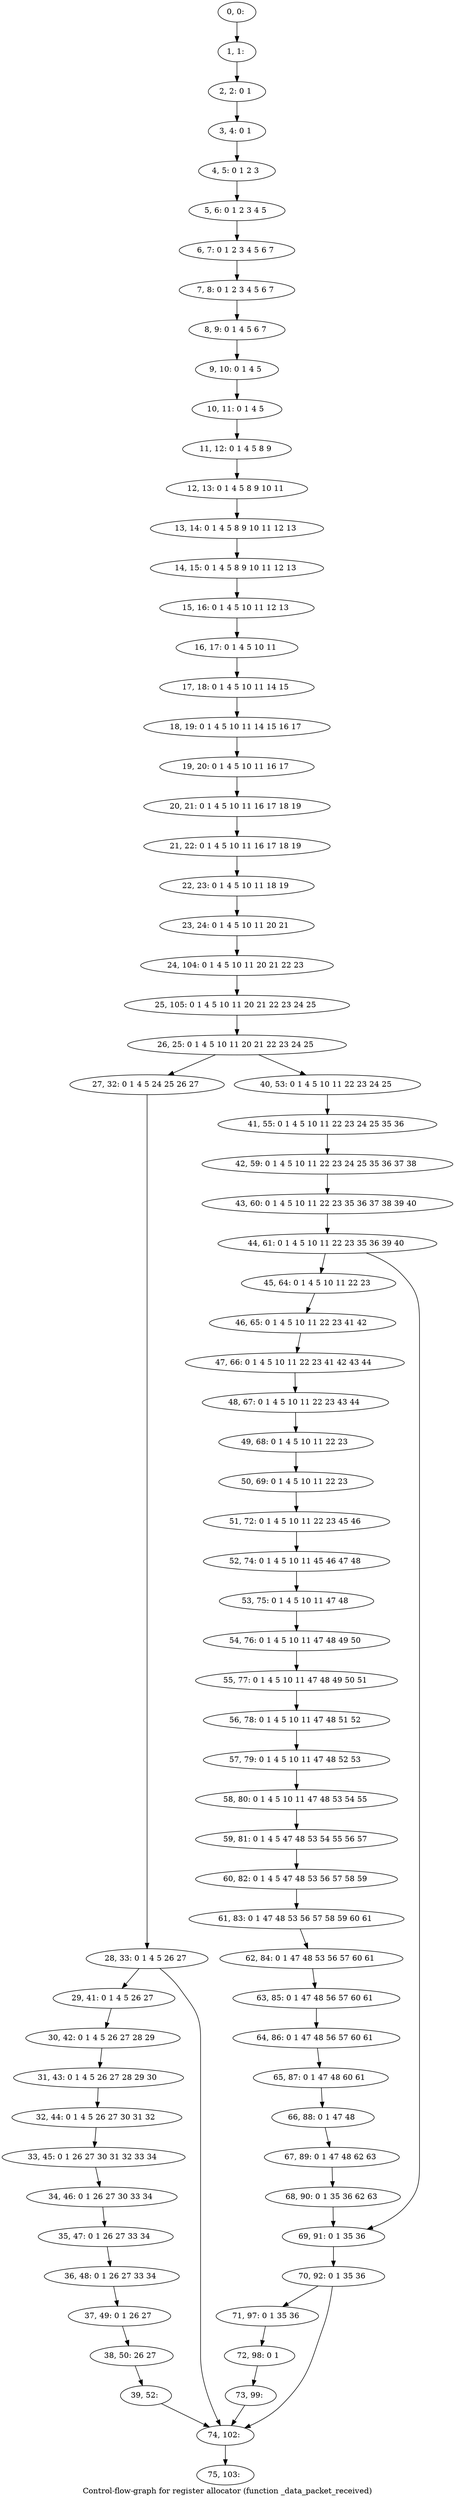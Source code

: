 digraph G {
graph [label="Control-flow-graph for register allocator (function _data_packet_received)"]
0[label="0, 0: "];
1[label="1, 1: "];
2[label="2, 2: 0 1 "];
3[label="3, 4: 0 1 "];
4[label="4, 5: 0 1 2 3 "];
5[label="5, 6: 0 1 2 3 4 5 "];
6[label="6, 7: 0 1 2 3 4 5 6 7 "];
7[label="7, 8: 0 1 2 3 4 5 6 7 "];
8[label="8, 9: 0 1 4 5 6 7 "];
9[label="9, 10: 0 1 4 5 "];
10[label="10, 11: 0 1 4 5 "];
11[label="11, 12: 0 1 4 5 8 9 "];
12[label="12, 13: 0 1 4 5 8 9 10 11 "];
13[label="13, 14: 0 1 4 5 8 9 10 11 12 13 "];
14[label="14, 15: 0 1 4 5 8 9 10 11 12 13 "];
15[label="15, 16: 0 1 4 5 10 11 12 13 "];
16[label="16, 17: 0 1 4 5 10 11 "];
17[label="17, 18: 0 1 4 5 10 11 14 15 "];
18[label="18, 19: 0 1 4 5 10 11 14 15 16 17 "];
19[label="19, 20: 0 1 4 5 10 11 16 17 "];
20[label="20, 21: 0 1 4 5 10 11 16 17 18 19 "];
21[label="21, 22: 0 1 4 5 10 11 16 17 18 19 "];
22[label="22, 23: 0 1 4 5 10 11 18 19 "];
23[label="23, 24: 0 1 4 5 10 11 20 21 "];
24[label="24, 104: 0 1 4 5 10 11 20 21 22 23 "];
25[label="25, 105: 0 1 4 5 10 11 20 21 22 23 24 25 "];
26[label="26, 25: 0 1 4 5 10 11 20 21 22 23 24 25 "];
27[label="27, 32: 0 1 4 5 24 25 26 27 "];
28[label="28, 33: 0 1 4 5 26 27 "];
29[label="29, 41: 0 1 4 5 26 27 "];
30[label="30, 42: 0 1 4 5 26 27 28 29 "];
31[label="31, 43: 0 1 4 5 26 27 28 29 30 "];
32[label="32, 44: 0 1 4 5 26 27 30 31 32 "];
33[label="33, 45: 0 1 26 27 30 31 32 33 34 "];
34[label="34, 46: 0 1 26 27 30 33 34 "];
35[label="35, 47: 0 1 26 27 33 34 "];
36[label="36, 48: 0 1 26 27 33 34 "];
37[label="37, 49: 0 1 26 27 "];
38[label="38, 50: 26 27 "];
39[label="39, 52: "];
40[label="40, 53: 0 1 4 5 10 11 22 23 24 25 "];
41[label="41, 55: 0 1 4 5 10 11 22 23 24 25 35 36 "];
42[label="42, 59: 0 1 4 5 10 11 22 23 24 25 35 36 37 38 "];
43[label="43, 60: 0 1 4 5 10 11 22 23 35 36 37 38 39 40 "];
44[label="44, 61: 0 1 4 5 10 11 22 23 35 36 39 40 "];
45[label="45, 64: 0 1 4 5 10 11 22 23 "];
46[label="46, 65: 0 1 4 5 10 11 22 23 41 42 "];
47[label="47, 66: 0 1 4 5 10 11 22 23 41 42 43 44 "];
48[label="48, 67: 0 1 4 5 10 11 22 23 43 44 "];
49[label="49, 68: 0 1 4 5 10 11 22 23 "];
50[label="50, 69: 0 1 4 5 10 11 22 23 "];
51[label="51, 72: 0 1 4 5 10 11 22 23 45 46 "];
52[label="52, 74: 0 1 4 5 10 11 45 46 47 48 "];
53[label="53, 75: 0 1 4 5 10 11 47 48 "];
54[label="54, 76: 0 1 4 5 10 11 47 48 49 50 "];
55[label="55, 77: 0 1 4 5 10 11 47 48 49 50 51 "];
56[label="56, 78: 0 1 4 5 10 11 47 48 51 52 "];
57[label="57, 79: 0 1 4 5 10 11 47 48 52 53 "];
58[label="58, 80: 0 1 4 5 10 11 47 48 53 54 55 "];
59[label="59, 81: 0 1 4 5 47 48 53 54 55 56 57 "];
60[label="60, 82: 0 1 4 5 47 48 53 56 57 58 59 "];
61[label="61, 83: 0 1 47 48 53 56 57 58 59 60 61 "];
62[label="62, 84: 0 1 47 48 53 56 57 60 61 "];
63[label="63, 85: 0 1 47 48 56 57 60 61 "];
64[label="64, 86: 0 1 47 48 56 57 60 61 "];
65[label="65, 87: 0 1 47 48 60 61 "];
66[label="66, 88: 0 1 47 48 "];
67[label="67, 89: 0 1 47 48 62 63 "];
68[label="68, 90: 0 1 35 36 62 63 "];
69[label="69, 91: 0 1 35 36 "];
70[label="70, 92: 0 1 35 36 "];
71[label="71, 97: 0 1 35 36 "];
72[label="72, 98: 0 1 "];
73[label="73, 99: "];
74[label="74, 102: "];
75[label="75, 103: "];
0->1 ;
1->2 ;
2->3 ;
3->4 ;
4->5 ;
5->6 ;
6->7 ;
7->8 ;
8->9 ;
9->10 ;
10->11 ;
11->12 ;
12->13 ;
13->14 ;
14->15 ;
15->16 ;
16->17 ;
17->18 ;
18->19 ;
19->20 ;
20->21 ;
21->22 ;
22->23 ;
23->24 ;
24->25 ;
25->26 ;
26->27 ;
26->40 ;
27->28 ;
28->29 ;
28->74 ;
29->30 ;
30->31 ;
31->32 ;
32->33 ;
33->34 ;
34->35 ;
35->36 ;
36->37 ;
37->38 ;
38->39 ;
39->74 ;
40->41 ;
41->42 ;
42->43 ;
43->44 ;
44->45 ;
44->69 ;
45->46 ;
46->47 ;
47->48 ;
48->49 ;
49->50 ;
50->51 ;
51->52 ;
52->53 ;
53->54 ;
54->55 ;
55->56 ;
56->57 ;
57->58 ;
58->59 ;
59->60 ;
60->61 ;
61->62 ;
62->63 ;
63->64 ;
64->65 ;
65->66 ;
66->67 ;
67->68 ;
68->69 ;
69->70 ;
70->71 ;
70->74 ;
71->72 ;
72->73 ;
73->74 ;
74->75 ;
}
